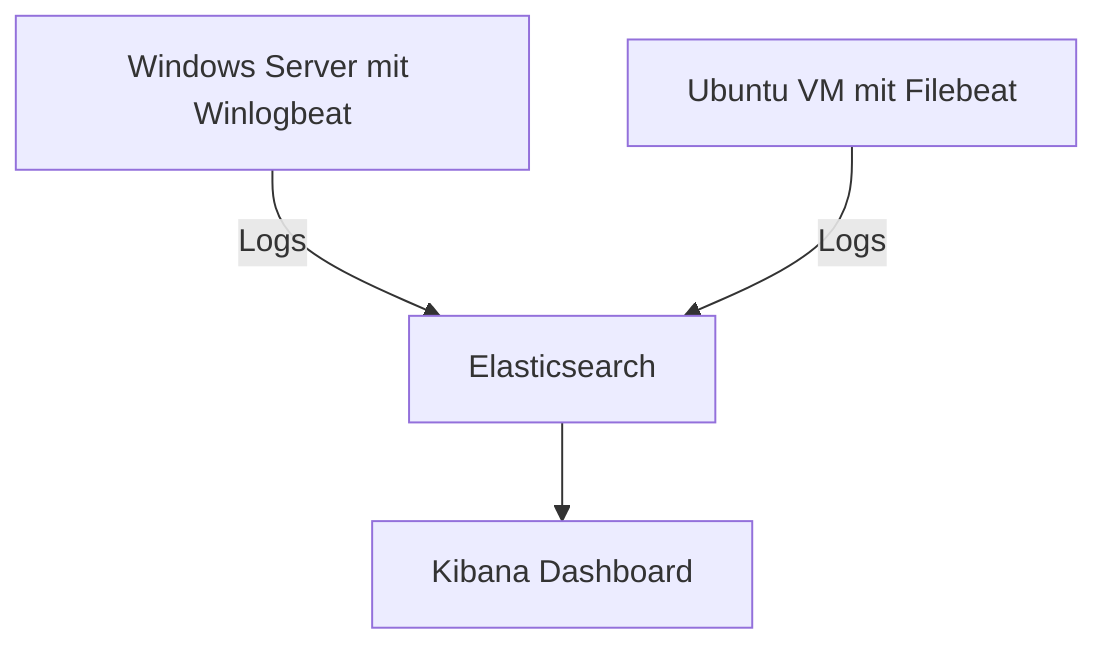 graph TD
  Windows[Windows Server mit Winlogbeat] -->|Logs| Elasticsearch
  Ubuntu[Ubuntu VM mit Filebeat] -->|Logs| Elasticsearch
  Elasticsearch --> Kibana[Kibana Dashboard]